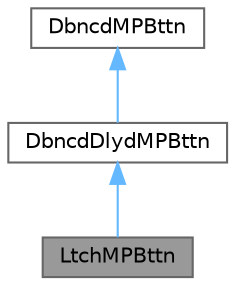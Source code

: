 digraph "LtchMPBttn"
{
 // LATEX_PDF_SIZE
  bgcolor="transparent";
  edge [fontname=Helvetica,fontsize=10,labelfontname=Helvetica,labelfontsize=10];
  node [fontname=Helvetica,fontsize=10,shape=box,height=0.2,width=0.4];
  Node1 [id="Node000001",label="LtchMPBttn",height=0.2,width=0.4,color="gray40", fillcolor="grey60", style="filled", fontcolor="black",tooltip="Abstract class, base to model Latched Debounced Delayed MPBs (LDD-MPB)."];
  Node2 -> Node1 [id="edge1_Node000001_Node000002",dir="back",color="steelblue1",style="solid",tooltip=" "];
  Node2 [id="Node000002",label="DbncdDlydMPBttn",height=0.2,width=0.4,color="gray40", fillcolor="white", style="filled",URL="$class_dbncd_dlyd_m_p_bttn.html",tooltip="Models a Debounced Delayed MPB (DD-MPB)."];
  Node3 -> Node2 [id="edge2_Node000002_Node000003",dir="back",color="steelblue1",style="solid",tooltip=" "];
  Node3 [id="Node000003",label="DbncdMPBttn",height=0.2,width=0.4,color="gray40", fillcolor="white", style="filled",URL="$class_dbncd_m_p_bttn.html",tooltip="Base class, models a Debounced Momentary Push Button (D-MPB)."];
}
